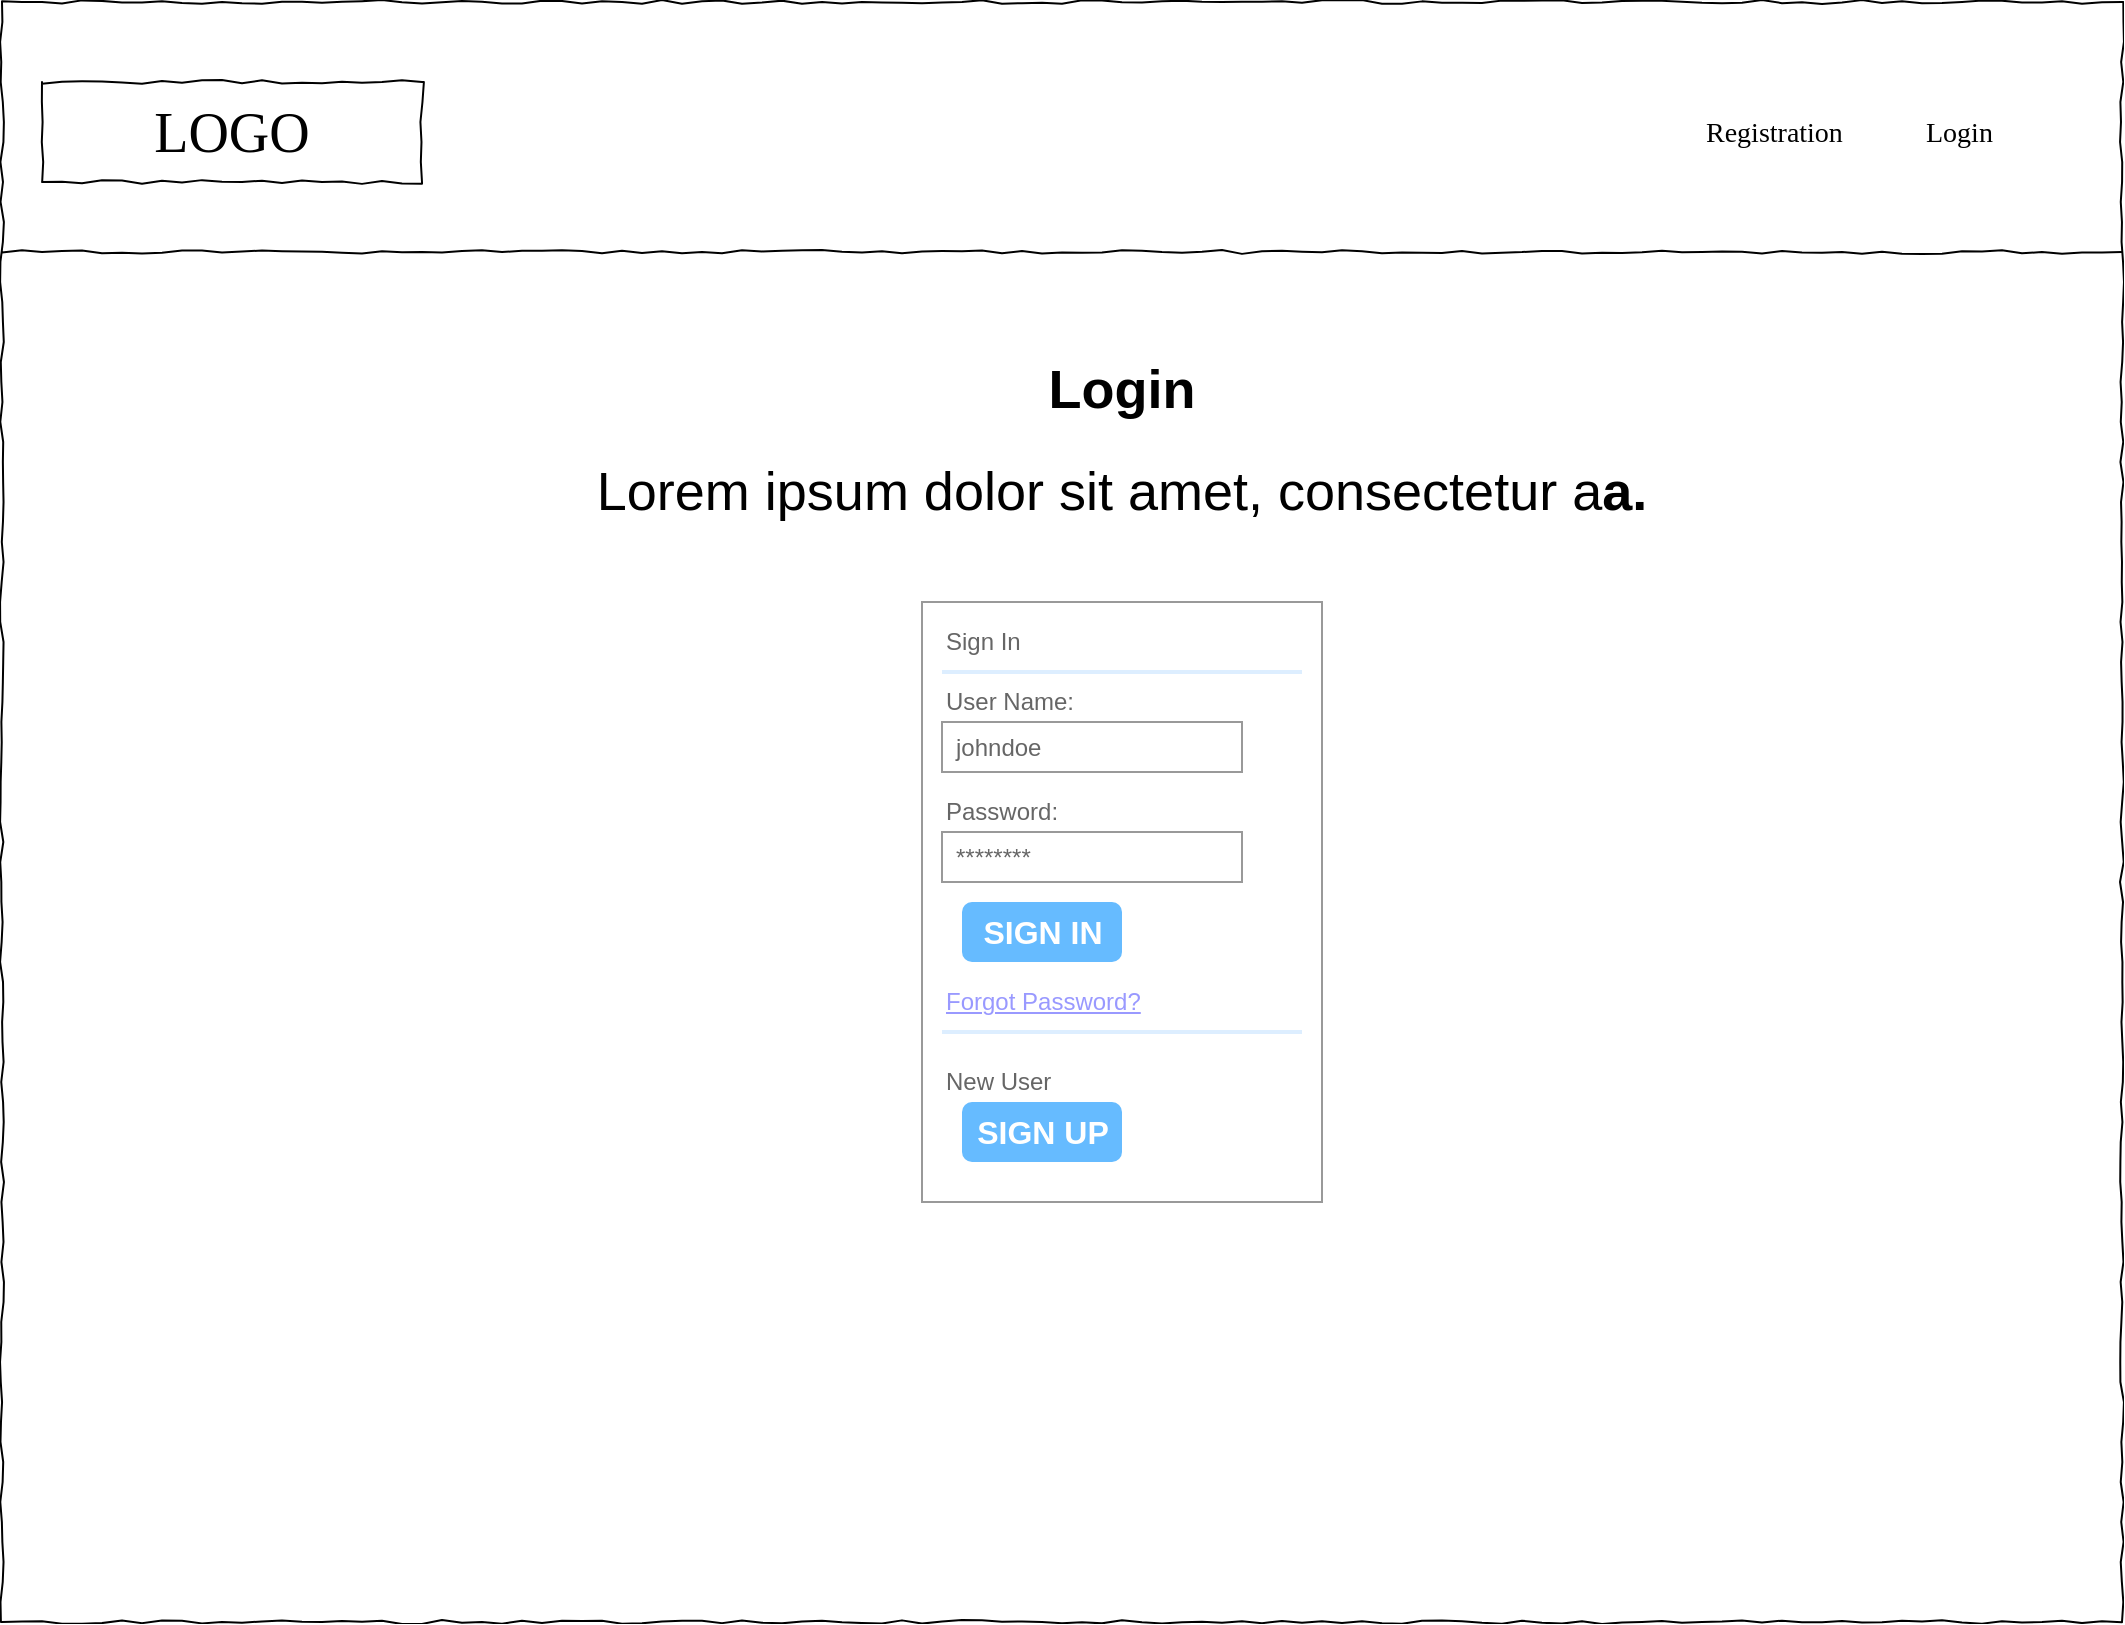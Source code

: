 <mxfile version="14.0.1" type="github" pages="7">
  <diagram name="Login/Registration" id="03018318-947c-dd8e-b7a3-06fadd420f32">
    <mxGraphModel dx="946" dy="614" grid="1" gridSize="10" guides="1" tooltips="1" connect="1" arrows="1" fold="1" page="1" pageScale="1" pageWidth="1100" pageHeight="850" background="#ffffff" math="0" shadow="0">
      <root>
        <mxCell id="0" />
        <mxCell id="1" parent="0" />
        <mxCell id="677b7b8949515195-1" value="" style="whiteSpace=wrap;html=1;rounded=0;shadow=0;labelBackgroundColor=none;strokeColor=#000000;strokeWidth=1;fillColor=none;fontFamily=Verdana;fontSize=12;fontColor=#000000;align=center;comic=1;" parent="1" vertex="1">
          <mxGeometry x="20" y="20" width="1060" height="810" as="geometry" />
        </mxCell>
        <mxCell id="677b7b8949515195-2" value="LOGO" style="whiteSpace=wrap;html=1;rounded=0;shadow=0;labelBackgroundColor=none;strokeWidth=1;fontFamily=Verdana;fontSize=28;align=center;comic=1;" parent="1" vertex="1">
          <mxGeometry x="40" y="60" width="190" height="50" as="geometry" />
        </mxCell>
        <mxCell id="677b7b8949515195-6" value="Registration" style="text;html=1;points=[];align=left;verticalAlign=top;spacingTop=-4;fontSize=14;fontFamily=Verdana" parent="1" vertex="1">
          <mxGeometry x="870" y="75" width="90" height="20" as="geometry" />
        </mxCell>
        <mxCell id="677b7b8949515195-7" value="Login" style="text;html=1;points=[];align=left;verticalAlign=top;spacingTop=-4;fontSize=14;fontFamily=Verdana" parent="1" vertex="1">
          <mxGeometry x="980" y="75" width="60" height="20" as="geometry" />
        </mxCell>
        <mxCell id="677b7b8949515195-9" value="" style="line;strokeWidth=1;html=1;rounded=0;shadow=0;labelBackgroundColor=none;fillColor=none;fontFamily=Verdana;fontSize=14;fontColor=#000000;align=center;comic=1;" parent="1" vertex="1">
          <mxGeometry x="20" y="140" width="1060" height="10" as="geometry" />
        </mxCell>
        <mxCell id="Eh_rqCdvAZqs79h61WrY-1" value="&lt;h1 style=&quot;font-size: 27px&quot;&gt;&lt;span&gt;Login&lt;/span&gt;&lt;/h1&gt;&lt;h1 style=&quot;font-size: 27px&quot;&gt;&lt;span style=&quot;font-weight: normal&quot;&gt;Lorem ipsum dolor sit amet, consectetur a&lt;/span&gt;a.&lt;/h1&gt;" style="text;html=1;strokeColor=none;fillColor=none;spacing=5;spacingTop=-20;whiteSpace=wrap;overflow=hidden;rounded=0;align=center;" parent="1" vertex="1">
          <mxGeometry x="290" y="190" width="580" height="350" as="geometry" />
        </mxCell>
        <mxCell id="B5pPpA7ZG96dleQ2JGec-3" value="" style="strokeWidth=1;shadow=0;dashed=0;align=center;html=1;shape=mxgraph.mockup.forms.rrect;rSize=0;strokeColor=#999999;fillColor=#ffffff;" parent="1" vertex="1">
          <mxGeometry x="480" y="320" width="200" height="300" as="geometry" />
        </mxCell>
        <mxCell id="B5pPpA7ZG96dleQ2JGec-4" value="Sign In" style="strokeWidth=1;shadow=0;dashed=0;align=center;html=1;shape=mxgraph.mockup.forms.anchor;fontSize=12;fontColor=#666666;align=left;resizeWidth=1;spacingLeft=0;" parent="B5pPpA7ZG96dleQ2JGec-3" vertex="1">
          <mxGeometry width="100" height="20" relative="1" as="geometry">
            <mxPoint x="10" y="10" as="offset" />
          </mxGeometry>
        </mxCell>
        <mxCell id="B5pPpA7ZG96dleQ2JGec-5" value="" style="shape=line;strokeColor=#ddeeff;strokeWidth=2;html=1;resizeWidth=1;" parent="B5pPpA7ZG96dleQ2JGec-3" vertex="1">
          <mxGeometry width="180" height="10" relative="1" as="geometry">
            <mxPoint x="10" y="30" as="offset" />
          </mxGeometry>
        </mxCell>
        <mxCell id="B5pPpA7ZG96dleQ2JGec-6" value="User Name:" style="strokeWidth=1;shadow=0;dashed=0;align=center;html=1;shape=mxgraph.mockup.forms.anchor;fontSize=12;fontColor=#666666;align=left;resizeWidth=1;spacingLeft=0;" parent="B5pPpA7ZG96dleQ2JGec-3" vertex="1">
          <mxGeometry width="100" height="20" relative="1" as="geometry">
            <mxPoint x="10" y="40" as="offset" />
          </mxGeometry>
        </mxCell>
        <mxCell id="B5pPpA7ZG96dleQ2JGec-7" value="johndoe" style="strokeWidth=1;shadow=0;dashed=0;align=center;html=1;shape=mxgraph.mockup.forms.rrect;rSize=0;strokeColor=#999999;fontColor=#666666;align=left;spacingLeft=5;resizeWidth=1;" parent="B5pPpA7ZG96dleQ2JGec-3" vertex="1">
          <mxGeometry width="150" height="25" relative="1" as="geometry">
            <mxPoint x="10" y="60" as="offset" />
          </mxGeometry>
        </mxCell>
        <mxCell id="B5pPpA7ZG96dleQ2JGec-8" value="Password:" style="strokeWidth=1;shadow=0;dashed=0;align=center;html=1;shape=mxgraph.mockup.forms.anchor;fontSize=12;fontColor=#666666;align=left;resizeWidth=1;spacingLeft=0;" parent="B5pPpA7ZG96dleQ2JGec-3" vertex="1">
          <mxGeometry width="100" height="20" relative="1" as="geometry">
            <mxPoint x="10" y="95" as="offset" />
          </mxGeometry>
        </mxCell>
        <mxCell id="B5pPpA7ZG96dleQ2JGec-9" value="********" style="strokeWidth=1;shadow=0;dashed=0;align=center;html=1;shape=mxgraph.mockup.forms.rrect;rSize=0;strokeColor=#999999;fontColor=#666666;align=left;spacingLeft=5;resizeWidth=1;" parent="B5pPpA7ZG96dleQ2JGec-3" vertex="1">
          <mxGeometry width="150" height="25" relative="1" as="geometry">
            <mxPoint x="10" y="115" as="offset" />
          </mxGeometry>
        </mxCell>
        <mxCell id="B5pPpA7ZG96dleQ2JGec-10" value="SIGN IN" style="strokeWidth=1;shadow=0;dashed=0;align=center;html=1;shape=mxgraph.mockup.forms.rrect;rSize=5;strokeColor=none;fontColor=#ffffff;fillColor=#66bbff;fontSize=16;fontStyle=1;" parent="B5pPpA7ZG96dleQ2JGec-3" vertex="1">
          <mxGeometry y="1" width="80" height="30" relative="1" as="geometry">
            <mxPoint x="20" y="-150" as="offset" />
          </mxGeometry>
        </mxCell>
        <mxCell id="B5pPpA7ZG96dleQ2JGec-11" value="Forgot Password?" style="strokeWidth=1;shadow=0;dashed=0;align=center;html=1;shape=mxgraph.mockup.forms.anchor;fontSize=12;fontColor=#9999ff;align=left;spacingLeft=0;fontStyle=4;resizeWidth=1;" parent="B5pPpA7ZG96dleQ2JGec-3" vertex="1">
          <mxGeometry y="1" width="150" height="20" relative="1" as="geometry">
            <mxPoint x="10" y="-110" as="offset" />
          </mxGeometry>
        </mxCell>
        <mxCell id="B5pPpA7ZG96dleQ2JGec-12" value="" style="shape=line;strokeColor=#ddeeff;strokeWidth=2;html=1;resizeWidth=1;" parent="B5pPpA7ZG96dleQ2JGec-3" vertex="1">
          <mxGeometry y="1" width="180" height="10" relative="1" as="geometry">
            <mxPoint x="10" y="-90" as="offset" />
          </mxGeometry>
        </mxCell>
        <mxCell id="B5pPpA7ZG96dleQ2JGec-13" value="New User" style="strokeWidth=1;shadow=0;dashed=0;align=center;html=1;shape=mxgraph.mockup.forms.anchor;fontSize=12;fontColor=#666666;align=left;spacingLeft=0;resizeWidth=1;" parent="B5pPpA7ZG96dleQ2JGec-3" vertex="1">
          <mxGeometry y="1" width="150" height="20" relative="1" as="geometry">
            <mxPoint x="10" y="-70" as="offset" />
          </mxGeometry>
        </mxCell>
        <mxCell id="B5pPpA7ZG96dleQ2JGec-14" value="SIGN UP" style="strokeWidth=1;shadow=0;dashed=0;align=center;html=1;shape=mxgraph.mockup.forms.rrect;rSize=5;strokeColor=none;fontColor=#ffffff;fillColor=#66bbff;fontSize=16;fontStyle=1;" parent="B5pPpA7ZG96dleQ2JGec-3" vertex="1">
          <mxGeometry y="1" width="80" height="30" relative="1" as="geometry">
            <mxPoint x="20" y="-50" as="offset" />
          </mxGeometry>
        </mxCell>
      </root>
    </mxGraphModel>
  </diagram>
  <diagram id="E4LvMgzBpvpTxeMS21Gt" name="WelcomePage">
    <mxGraphModel dx="946" dy="614" grid="1" gridSize="10" guides="1" tooltips="1" connect="1" arrows="1" fold="1" page="1" pageScale="1" pageWidth="850" pageHeight="1100" math="0" shadow="0">
      <root>
        <mxCell id="kzMLSO7j1MVrGk2WZ724-0" />
        <mxCell id="kzMLSO7j1MVrGk2WZ724-1" parent="kzMLSO7j1MVrGk2WZ724-0" />
        <mxCell id="PYsCjhNyim533R-y_Sdv-0" value="" style="whiteSpace=wrap;html=1;rounded=0;shadow=0;labelBackgroundColor=none;strokeColor=#000000;strokeWidth=1;fillColor=none;fontFamily=Verdana;fontSize=12;fontColor=#000000;align=center;comic=1;" parent="kzMLSO7j1MVrGk2WZ724-1" vertex="1">
          <mxGeometry y="10" width="1060" height="810" as="geometry" />
        </mxCell>
        <mxCell id="PYsCjhNyim533R-y_Sdv-1" value="LOGO" style="whiteSpace=wrap;html=1;rounded=0;shadow=0;labelBackgroundColor=none;strokeWidth=1;fontFamily=Verdana;fontSize=28;align=center;comic=1;" parent="kzMLSO7j1MVrGk2WZ724-1" vertex="1">
          <mxGeometry x="20" y="50" width="190" height="50" as="geometry" />
        </mxCell>
        <mxCell id="PYsCjhNyim533R-y_Sdv-2" value="Registration" style="text;html=1;points=[];align=left;verticalAlign=top;spacingTop=-4;fontSize=14;fontFamily=Verdana" parent="kzMLSO7j1MVrGk2WZ724-1" vertex="1">
          <mxGeometry x="850" y="65" width="90" height="20" as="geometry" />
        </mxCell>
        <mxCell id="PYsCjhNyim533R-y_Sdv-3" value="Login" style="text;html=1;points=[];align=left;verticalAlign=top;spacingTop=-4;fontSize=14;fontFamily=Verdana" parent="kzMLSO7j1MVrGk2WZ724-1" vertex="1">
          <mxGeometry x="960" y="65" width="60" height="20" as="geometry" />
        </mxCell>
        <mxCell id="PYsCjhNyim533R-y_Sdv-4" value="" style="line;strokeWidth=1;html=1;rounded=0;shadow=0;labelBackgroundColor=none;fillColor=none;fontFamily=Verdana;fontSize=14;fontColor=#000000;align=center;comic=1;" parent="kzMLSO7j1MVrGk2WZ724-1" vertex="1">
          <mxGeometry y="130" width="1060" height="10" as="geometry" />
        </mxCell>
        <mxCell id="PYsCjhNyim533R-y_Sdv-5" value="&lt;h1 style=&quot;font-size: 27px&quot;&gt;&lt;font style=&quot;font-size: 27px&quot;&gt;Project Planner&lt;/font&gt;&lt;/h1&gt;&lt;p style=&quot;font-size: 27px&quot;&gt;Lorem ipsum dolor sit amet, consectetur adipisicing elit, sed do eiusmod tempor incididunt ut labore et dolore magna aliqua.&lt;/p&gt;" style="text;html=1;strokeColor=none;fillColor=none;spacing=5;spacingTop=-20;whiteSpace=wrap;overflow=hidden;rounded=0;align=center;" parent="kzMLSO7j1MVrGk2WZ724-1" vertex="1">
          <mxGeometry x="240" y="300" width="580" height="350" as="geometry" />
        </mxCell>
        <mxCell id="PYsCjhNyim533R-y_Sdv-6" value="Register" style="rounded=0;whiteSpace=wrap;html=1;" parent="kzMLSO7j1MVrGk2WZ724-1" vertex="1">
          <mxGeometry x="360" y="520" width="120" height="30" as="geometry" />
        </mxCell>
        <mxCell id="PYsCjhNyim533R-y_Sdv-7" value="Login" style="rounded=0;whiteSpace=wrap;html=1;" parent="kzMLSO7j1MVrGk2WZ724-1" vertex="1">
          <mxGeometry x="570" y="520" width="120" height="30" as="geometry" />
        </mxCell>
      </root>
    </mxGraphModel>
  </diagram>
  <diagram id="9X2yaquSiFMQRr6Ykvlx" name="Add Project">
    <mxGraphModel dx="946" dy="614" grid="1" gridSize="10" guides="1" tooltips="1" connect="1" arrows="1" fold="1" page="1" pageScale="1" pageWidth="850" pageHeight="1100" math="0" shadow="0">
      <root>
        <mxCell id="FFA3Z_thwjTONJIcZcJd-0" />
        <mxCell id="FFA3Z_thwjTONJIcZcJd-1" parent="FFA3Z_thwjTONJIcZcJd-0" />
        <mxCell id="oOo0GZ8n4JAzy1bEK8M6-1" value="LOGO" style="whiteSpace=wrap;html=1;rounded=0;shadow=0;labelBackgroundColor=none;strokeWidth=1;fontFamily=Verdana;fontSize=28;align=center;comic=1;" parent="FFA3Z_thwjTONJIcZcJd-1" vertex="1">
          <mxGeometry x="20" y="50" width="190" height="50" as="geometry" />
        </mxCell>
        <mxCell id="oOo0GZ8n4JAzy1bEK8M6-3" value="Logout" style="text;html=1;points=[];align=left;verticalAlign=top;spacingTop=-4;fontSize=14;fontFamily=Verdana" parent="FFA3Z_thwjTONJIcZcJd-1" vertex="1">
          <mxGeometry x="960" y="65" width="60" height="20" as="geometry" />
        </mxCell>
        <mxCell id="oOo0GZ8n4JAzy1bEK8M6-4" value="" style="line;strokeWidth=1;html=1;rounded=0;shadow=0;labelBackgroundColor=none;fillColor=none;fontFamily=Verdana;fontSize=14;fontColor=#000000;align=center;comic=1;" parent="FFA3Z_thwjTONJIcZcJd-1" vertex="1">
          <mxGeometry y="130" width="1060" height="10" as="geometry" />
        </mxCell>
        <mxCell id="oOo0GZ8n4JAzy1bEK8M6-8" value="Home" style="text;html=1;points=[];align=left;verticalAlign=top;spacingTop=-4;fontSize=14;fontFamily=Verdana" parent="FFA3Z_thwjTONJIcZcJd-1" vertex="1">
          <mxGeometry x="870" y="65" width="60" height="20" as="geometry" />
        </mxCell>
        <mxCell id="oOo0GZ8n4JAzy1bEK8M6-9" value="Back" style="strokeWidth=1;shadow=0;dashed=0;align=center;html=1;shape=mxgraph.mockup.buttons.button;strokeColor=#666666;fontColor=#ffffff;mainText=;buttonStyle=round;fontSize=17;fontStyle=1;fillColor=#008cff;whiteSpace=wrap;" parent="FFA3Z_thwjTONJIcZcJd-1" vertex="1">
          <mxGeometry x="30" y="170" width="150" height="50" as="geometry" />
        </mxCell>
        <mxCell id="oOo0GZ8n4JAzy1bEK8M6-10" value="Add Project" style="text;strokeColor=none;fillColor=none;html=1;fontSize=32;fontStyle=1;verticalAlign=middle;align=center;" parent="FFA3Z_thwjTONJIcZcJd-1" vertex="1">
          <mxGeometry x="495" y="230" width="130" height="40" as="geometry" />
        </mxCell>
        <mxCell id="oOo0GZ8n4JAzy1bEK8M6-35" value="" style="strokeWidth=1;shadow=0;dashed=0;align=center;html=1;shape=mxgraph.mockup.forms.pwField;strokeColor=#999999;mainText=;align=left;fontColor=#666666;fontSize=17;spacingLeft=3;" parent="FFA3Z_thwjTONJIcZcJd-1" vertex="1">
          <mxGeometry x="440" y="360" width="240" height="30" as="geometry" />
        </mxCell>
        <mxCell id="oOo0GZ8n4JAzy1bEK8M6-36" value="Name" style="text;html=1;strokeColor=none;fillColor=none;align=center;verticalAlign=middle;whiteSpace=wrap;rounded=0;fontSize=32;" parent="FFA3Z_thwjTONJIcZcJd-1" vertex="1">
          <mxGeometry x="440" y="320" width="80" height="30" as="geometry" />
        </mxCell>
        <mxCell id="oOo0GZ8n4JAzy1bEK8M6-38" value="" style="strokeWidth=1;shadow=0;dashed=0;align=center;html=1;shape=mxgraph.mockup.forms.pwField;strokeColor=#999999;mainText=;align=left;fontColor=#666666;fontSize=17;spacingLeft=3;" parent="FFA3Z_thwjTONJIcZcJd-1" vertex="1">
          <mxGeometry x="440" y="460" width="240" height="130" as="geometry" />
        </mxCell>
        <mxCell id="oOo0GZ8n4JAzy1bEK8M6-39" value="Description" style="text;html=1;strokeColor=none;fillColor=none;align=center;verticalAlign=middle;whiteSpace=wrap;rounded=0;fontSize=32;" parent="FFA3Z_thwjTONJIcZcJd-1" vertex="1">
          <mxGeometry x="430" y="410" width="180" height="30" as="geometry" />
        </mxCell>
        <mxCell id="oOo0GZ8n4JAzy1bEK8M6-41" value="Invite" style="text;html=1;strokeColor=none;fillColor=none;align=center;verticalAlign=middle;whiteSpace=wrap;rounded=0;fontSize=32;" parent="FFA3Z_thwjTONJIcZcJd-1" vertex="1">
          <mxGeometry x="440" y="610" width="80" height="30" as="geometry" />
        </mxCell>
        <mxCell id="3ZNLSDLgsgUstnaxFCHT-5" value="UserOne" style="strokeWidth=1;shadow=0;dashed=0;align=center;html=1;shape=mxgraph.mockup.forms.comboBox;strokeColor=#999999;fillColor=#ddeeff;align=left;fillColor2=#aaddff;mainText=;fontColor=#666666;fontSize=17;spacingLeft=3;" parent="FFA3Z_thwjTONJIcZcJd-1" vertex="1">
          <mxGeometry x="440" y="650" width="240" height="30" as="geometry" />
        </mxCell>
        <mxCell id="3ZNLSDLgsgUstnaxFCHT-6" value="Create" style="strokeWidth=1;shadow=0;dashed=0;align=center;html=1;shape=mxgraph.mockup.buttons.button;strokeColor=#666666;fontColor=#ffffff;mainText=;buttonStyle=round;fontSize=17;fontStyle=1;fillColor=#008cff;whiteSpace=wrap;" parent="FFA3Z_thwjTONJIcZcJd-1" vertex="1">
          <mxGeometry x="485" y="740" width="150" height="50" as="geometry" />
        </mxCell>
        <mxCell id="uXf_8jqkT7_RVi0whASu-0" value="" style="whiteSpace=wrap;html=1;rounded=0;shadow=0;labelBackgroundColor=none;strokeColor=#000000;strokeWidth=1;fillColor=none;fontFamily=Verdana;fontSize=12;fontColor=#000000;align=center;comic=1;" parent="FFA3Z_thwjTONJIcZcJd-1" vertex="1">
          <mxGeometry width="1060" height="810" as="geometry" />
        </mxCell>
      </root>
    </mxGraphModel>
  </diagram>
  <diagram id="s7uTbuLIOunlp7VEz-0r" name="Home">
    <mxGraphModel dx="946" dy="614" grid="1" gridSize="10" guides="1" tooltips="1" connect="1" arrows="1" fold="1" page="1" pageScale="1" pageWidth="850" pageHeight="1100" math="0" shadow="0">
      <root>
        <mxCell id="KxbaT_SkNqPlhMA4zEbK-0" />
        <mxCell id="KxbaT_SkNqPlhMA4zEbK-1" parent="KxbaT_SkNqPlhMA4zEbK-0" />
        <mxCell id="wSwOwshAEZtPygpuCHp4-8" value="" style="whiteSpace=wrap;html=1;rounded=0;shadow=0;labelBackgroundColor=none;strokeColor=#000000;strokeWidth=1;fillColor=none;fontFamily=Verdana;fontSize=12;fontColor=#000000;align=center;comic=1;" parent="KxbaT_SkNqPlhMA4zEbK-1" vertex="1">
          <mxGeometry x="30" y="30" width="1060" height="810" as="geometry" />
        </mxCell>
        <mxCell id="wSwOwshAEZtPygpuCHp4-9" value="LOGO" style="whiteSpace=wrap;html=1;rounded=0;shadow=0;labelBackgroundColor=none;strokeWidth=1;fontFamily=Verdana;fontSize=28;align=center;comic=1;" parent="KxbaT_SkNqPlhMA4zEbK-1" vertex="1">
          <mxGeometry x="50" y="70" width="190" height="50" as="geometry" />
        </mxCell>
        <mxCell id="wSwOwshAEZtPygpuCHp4-10" value="My Account&lt;br&gt;" style="text;html=1;points=[];align=left;verticalAlign=top;spacingTop=-4;fontSize=14;fontFamily=Verdana" parent="KxbaT_SkNqPlhMA4zEbK-1" vertex="1">
          <mxGeometry x="880" y="85" width="90" height="20" as="geometry" />
        </mxCell>
        <mxCell id="wSwOwshAEZtPygpuCHp4-11" value="Logout" style="text;html=1;points=[];align=left;verticalAlign=top;spacingTop=-4;fontSize=14;fontFamily=Verdana" parent="KxbaT_SkNqPlhMA4zEbK-1" vertex="1">
          <mxGeometry x="990" y="85" width="60" height="20" as="geometry" />
        </mxCell>
        <mxCell id="wSwOwshAEZtPygpuCHp4-12" value="" style="line;strokeWidth=1;html=1;rounded=0;shadow=0;labelBackgroundColor=none;fillColor=none;fontFamily=Verdana;fontSize=14;fontColor=#000000;align=center;comic=1;" parent="KxbaT_SkNqPlhMA4zEbK-1" vertex="1">
          <mxGeometry x="30" y="150" width="1060" height="10" as="geometry" />
        </mxCell>
        <mxCell id="UYz_EExidNIeRYR5kWIn-0" value="New Project" style="strokeWidth=1;shadow=0;dashed=0;align=center;html=1;shape=mxgraph.mockup.buttons.button;strokeColor=#666666;fontColor=#ffffff;mainText=;buttonStyle=round;fontSize=17;fontStyle=1;fillColor=#008cff;whiteSpace=wrap;" parent="KxbaT_SkNqPlhMA4zEbK-1" vertex="1">
          <mxGeometry x="70" y="210" width="150" height="50" as="geometry" />
        </mxCell>
        <mxCell id="UYz_EExidNIeRYR5kWIn-16" value="" style="group" parent="KxbaT_SkNqPlhMA4zEbK-1" vertex="1" connectable="0">
          <mxGeometry x="70" y="330" width="270" height="210" as="geometry" />
        </mxCell>
        <mxCell id="UYz_EExidNIeRYR5kWIn-12" value="" style="rounded=0;whiteSpace=wrap;html=1;" parent="UYz_EExidNIeRYR5kWIn-16" vertex="1">
          <mxGeometry width="270" height="210" as="geometry" />
        </mxCell>
        <mxCell id="UYz_EExidNIeRYR5kWIn-13" value="&lt;h1&gt;Project Name&lt;/h1&gt;&lt;p&gt;Lorem ipsum dolor sit amet, consectetur adipisicing elit, sed do eiusmod tempor incididunt ut labore et dolore magna aliqua.&lt;/p&gt;" style="text;html=1;strokeColor=none;fillColor=none;spacing=5;spacingTop=-20;whiteSpace=wrap;overflow=hidden;rounded=0;" parent="UYz_EExidNIeRYR5kWIn-16" vertex="1">
          <mxGeometry x="20" y="20" width="190" height="120" as="geometry" />
        </mxCell>
        <mxCell id="UYz_EExidNIeRYR5kWIn-14" value="Edit" style="strokeWidth=1;shadow=0;dashed=0;align=center;html=1;shape=mxgraph.mockup.buttons.button;strokeColor=#666666;fontColor=#ffffff;mainText=;buttonStyle=round;fontSize=17;fontStyle=1;fillColor=#008cff;whiteSpace=wrap;" parent="UYz_EExidNIeRYR5kWIn-16" vertex="1">
          <mxGeometry x="160" y="150" width="90" height="50" as="geometry" />
        </mxCell>
        <mxCell id="UYz_EExidNIeRYR5kWIn-15" value="Open" style="strokeWidth=1;shadow=0;dashed=0;align=center;html=1;shape=mxgraph.mockup.buttons.button;strokeColor=#666666;fontColor=#ffffff;mainText=;buttonStyle=round;fontSize=17;fontStyle=1;fillColor=#008cff;whiteSpace=wrap;" parent="UYz_EExidNIeRYR5kWIn-16" vertex="1">
          <mxGeometry x="20" y="150" width="90" height="50" as="geometry" />
        </mxCell>
        <mxCell id="UYz_EExidNIeRYR5kWIn-17" value="" style="group" parent="KxbaT_SkNqPlhMA4zEbK-1" vertex="1" connectable="0">
          <mxGeometry x="70" y="570" width="270" height="210" as="geometry" />
        </mxCell>
        <mxCell id="UYz_EExidNIeRYR5kWIn-18" value="" style="rounded=0;whiteSpace=wrap;html=1;" parent="UYz_EExidNIeRYR5kWIn-17" vertex="1">
          <mxGeometry width="270" height="210" as="geometry" />
        </mxCell>
        <mxCell id="UYz_EExidNIeRYR5kWIn-19" value="&lt;h1&gt;Project Name&lt;/h1&gt;&lt;p&gt;Lorem ipsum dolor sit amet, consectetur adipisicing elit, sed do eiusmod tempor incididunt ut labore et dolore magna aliqua.&lt;/p&gt;" style="text;html=1;strokeColor=none;fillColor=none;spacing=5;spacingTop=-20;whiteSpace=wrap;overflow=hidden;rounded=0;" parent="UYz_EExidNIeRYR5kWIn-17" vertex="1">
          <mxGeometry x="20" y="20" width="190" height="120" as="geometry" />
        </mxCell>
        <mxCell id="UYz_EExidNIeRYR5kWIn-20" value="Edit" style="strokeWidth=1;shadow=0;dashed=0;align=center;html=1;shape=mxgraph.mockup.buttons.button;strokeColor=#666666;fontColor=#ffffff;mainText=;buttonStyle=round;fontSize=17;fontStyle=1;fillColor=#008cff;whiteSpace=wrap;" parent="UYz_EExidNIeRYR5kWIn-17" vertex="1">
          <mxGeometry x="160" y="150" width="90" height="50" as="geometry" />
        </mxCell>
        <mxCell id="UYz_EExidNIeRYR5kWIn-21" value="Open" style="strokeWidth=1;shadow=0;dashed=0;align=center;html=1;shape=mxgraph.mockup.buttons.button;strokeColor=#666666;fontColor=#ffffff;mainText=;buttonStyle=round;fontSize=17;fontStyle=1;fillColor=#008cff;whiteSpace=wrap;" parent="UYz_EExidNIeRYR5kWIn-17" vertex="1">
          <mxGeometry x="20" y="150" width="90" height="50" as="geometry" />
        </mxCell>
        <mxCell id="UYz_EExidNIeRYR5kWIn-22" value="" style="group" parent="KxbaT_SkNqPlhMA4zEbK-1" vertex="1" connectable="0">
          <mxGeometry x="390" y="330" width="270" height="210" as="geometry" />
        </mxCell>
        <mxCell id="UYz_EExidNIeRYR5kWIn-23" value="" style="rounded=0;whiteSpace=wrap;html=1;" parent="UYz_EExidNIeRYR5kWIn-22" vertex="1">
          <mxGeometry width="270" height="210" as="geometry" />
        </mxCell>
        <mxCell id="UYz_EExidNIeRYR5kWIn-24" value="&lt;h1&gt;Project Name&lt;/h1&gt;&lt;p&gt;Lorem ipsum dolor sit amet, consectetur adipisicing elit, sed do eiusmod tempor incididunt ut labore et dolore magna aliqua.&lt;/p&gt;" style="text;html=1;strokeColor=none;fillColor=none;spacing=5;spacingTop=-20;whiteSpace=wrap;overflow=hidden;rounded=0;" parent="UYz_EExidNIeRYR5kWIn-22" vertex="1">
          <mxGeometry x="20" y="20" width="190" height="120" as="geometry" />
        </mxCell>
        <mxCell id="UYz_EExidNIeRYR5kWIn-25" value="Edit" style="strokeWidth=1;shadow=0;dashed=0;align=center;html=1;shape=mxgraph.mockup.buttons.button;strokeColor=#666666;fontColor=#ffffff;mainText=;buttonStyle=round;fontSize=17;fontStyle=1;fillColor=#008cff;whiteSpace=wrap;" parent="UYz_EExidNIeRYR5kWIn-22" vertex="1">
          <mxGeometry x="160" y="150" width="90" height="50" as="geometry" />
        </mxCell>
        <mxCell id="UYz_EExidNIeRYR5kWIn-26" value="Open" style="strokeWidth=1;shadow=0;dashed=0;align=center;html=1;shape=mxgraph.mockup.buttons.button;strokeColor=#666666;fontColor=#ffffff;mainText=;buttonStyle=round;fontSize=17;fontStyle=1;fillColor=#008cff;whiteSpace=wrap;" parent="UYz_EExidNIeRYR5kWIn-22" vertex="1">
          <mxGeometry x="20" y="150" width="90" height="50" as="geometry" />
        </mxCell>
        <mxCell id="UYz_EExidNIeRYR5kWIn-27" style="edgeStyle=orthogonalEdgeStyle;rounded=0;orthogonalLoop=1;jettySize=auto;html=1;exitX=1;exitY=0.25;exitDx=0;exitDy=0;" parent="KxbaT_SkNqPlhMA4zEbK-1" source="UYz_EExidNIeRYR5kWIn-24" target="wSwOwshAEZtPygpuCHp4-8" edge="1">
          <mxGeometry relative="1" as="geometry" />
        </mxCell>
        <mxCell id="UYz_EExidNIeRYR5kWIn-28" value="" style="group" parent="KxbaT_SkNqPlhMA4zEbK-1" vertex="1" connectable="0">
          <mxGeometry x="390" y="580" width="270" height="210" as="geometry" />
        </mxCell>
        <mxCell id="UYz_EExidNIeRYR5kWIn-29" value="" style="rounded=0;whiteSpace=wrap;html=1;" parent="UYz_EExidNIeRYR5kWIn-28" vertex="1">
          <mxGeometry width="270" height="210" as="geometry" />
        </mxCell>
        <mxCell id="UYz_EExidNIeRYR5kWIn-30" value="&lt;h1&gt;Project Name&lt;/h1&gt;&lt;p&gt;Lorem ipsum dolor sit amet, consectetur adipisicing elit, sed do eiusmod tempor incididunt ut labore et dolore magna aliqua.&lt;/p&gt;" style="text;html=1;strokeColor=none;fillColor=none;spacing=5;spacingTop=-20;whiteSpace=wrap;overflow=hidden;rounded=0;" parent="UYz_EExidNIeRYR5kWIn-28" vertex="1">
          <mxGeometry x="20" y="20" width="190" height="120" as="geometry" />
        </mxCell>
        <mxCell id="UYz_EExidNIeRYR5kWIn-31" value="Edit" style="strokeWidth=1;shadow=0;dashed=0;align=center;html=1;shape=mxgraph.mockup.buttons.button;strokeColor=#666666;fontColor=#ffffff;mainText=;buttonStyle=round;fontSize=17;fontStyle=1;fillColor=#008cff;whiteSpace=wrap;" parent="UYz_EExidNIeRYR5kWIn-28" vertex="1">
          <mxGeometry x="160" y="150" width="90" height="50" as="geometry" />
        </mxCell>
        <mxCell id="UYz_EExidNIeRYR5kWIn-32" value="Open" style="strokeWidth=1;shadow=0;dashed=0;align=center;html=1;shape=mxgraph.mockup.buttons.button;strokeColor=#666666;fontColor=#ffffff;mainText=;buttonStyle=round;fontSize=17;fontStyle=1;fillColor=#008cff;whiteSpace=wrap;" parent="UYz_EExidNIeRYR5kWIn-28" vertex="1">
          <mxGeometry x="20" y="150" width="90" height="50" as="geometry" />
        </mxCell>
        <mxCell id="UYz_EExidNIeRYR5kWIn-33" value="t" style="rounded=0;whiteSpace=wrap;html=1;" parent="KxbaT_SkNqPlhMA4zEbK-1" vertex="1">
          <mxGeometry x="730" y="160" width="360" height="680" as="geometry" />
        </mxCell>
        <mxCell id="UYz_EExidNIeRYR5kWIn-39" value="Active tasks" style="text;html=1;strokeColor=none;fillColor=none;align=center;verticalAlign=middle;whiteSpace=wrap;rounded=0;fontSize=24;fontStyle=1" parent="KxbaT_SkNqPlhMA4zEbK-1" vertex="1">
          <mxGeometry x="750" y="190" width="190" height="20" as="geometry" />
        </mxCell>
        <mxCell id="UYz_EExidNIeRYR5kWIn-40" value="&lt;ul&gt;&lt;li&gt;Task X from Project XY&lt;/li&gt;&lt;li&gt;Task X from Project XY&lt;/li&gt;&lt;li&gt;Task X from Project XY&lt;/li&gt;&lt;/ul&gt;" style="text;strokeColor=none;fillColor=none;html=1;whiteSpace=wrap;verticalAlign=middle;overflow=hidden;fontSize=24;" parent="KxbaT_SkNqPlhMA4zEbK-1" vertex="1">
          <mxGeometry x="770" y="240" width="190" height="290" as="geometry" />
        </mxCell>
      </root>
    </mxGraphModel>
  </diagram>
  <diagram id="RyWBwxw1eIspP0ug8yWC" name="UserPage">
    <mxGraphModel dx="946" dy="614" grid="1" gridSize="10" guides="1" tooltips="1" connect="1" arrows="1" fold="1" page="1" pageScale="1" pageWidth="850" pageHeight="1100" math="0" shadow="0">
      <root>
        <mxCell id="eJ2KwK7DL8mgDWJNjrml-0" />
        <mxCell id="eJ2KwK7DL8mgDWJNjrml-1" parent="eJ2KwK7DL8mgDWJNjrml-0" />
        <mxCell id="gpCwHNxAfeI2e9IU-EdO-0" value="" style="whiteSpace=wrap;html=1;rounded=0;shadow=0;labelBackgroundColor=none;strokeColor=#000000;strokeWidth=1;fillColor=none;fontFamily=Verdana;fontSize=12;fontColor=#000000;align=center;comic=1;" parent="eJ2KwK7DL8mgDWJNjrml-1" vertex="1">
          <mxGeometry x="30" y="30" width="1060" height="810" as="geometry" />
        </mxCell>
        <mxCell id="gpCwHNxAfeI2e9IU-EdO-1" value="LOGO" style="whiteSpace=wrap;html=1;rounded=0;shadow=0;labelBackgroundColor=none;strokeWidth=1;fontFamily=Verdana;fontSize=28;align=center;comic=1;" parent="eJ2KwK7DL8mgDWJNjrml-1" vertex="1">
          <mxGeometry x="50" y="70" width="190" height="50" as="geometry" />
        </mxCell>
        <mxCell id="gpCwHNxAfeI2e9IU-EdO-2" value="Home" style="text;html=1;points=[];align=left;verticalAlign=top;spacingTop=-4;fontSize=14;fontFamily=Verdana" parent="eJ2KwK7DL8mgDWJNjrml-1" vertex="1">
          <mxGeometry x="880" y="85" width="90" height="20" as="geometry" />
        </mxCell>
        <mxCell id="gpCwHNxAfeI2e9IU-EdO-3" value="Logout" style="text;html=1;points=[];align=left;verticalAlign=top;spacingTop=-4;fontSize=14;fontFamily=Verdana" parent="eJ2KwK7DL8mgDWJNjrml-1" vertex="1">
          <mxGeometry x="990" y="85" width="60" height="20" as="geometry" />
        </mxCell>
        <mxCell id="gpCwHNxAfeI2e9IU-EdO-4" value="" style="line;strokeWidth=1;html=1;rounded=0;shadow=0;labelBackgroundColor=none;fillColor=none;fontFamily=Verdana;fontSize=14;fontColor=#000000;align=center;comic=1;" parent="eJ2KwK7DL8mgDWJNjrml-1" vertex="1">
          <mxGeometry x="30" y="150" width="1060" height="10" as="geometry" />
        </mxCell>
        <mxCell id="gpCwHNxAfeI2e9IU-EdO-5" value="My Account" style="text;html=1;strokeColor=none;fillColor=none;align=center;verticalAlign=middle;whiteSpace=wrap;rounded=0;fontSize=32;" parent="eJ2KwK7DL8mgDWJNjrml-1" vertex="1">
          <mxGeometry x="435" y="250" width="250" height="20" as="geometry" />
        </mxCell>
        <mxCell id="gpCwHNxAfeI2e9IU-EdO-6" value="" style="verticalLabelPosition=bottom;shadow=0;dashed=0;align=center;html=1;verticalAlign=top;strokeWidth=1;shape=mxgraph.mockup.containers.userFemale;strokeColor=#666666;strokeColor2=#008cff;fontSize=32;" parent="eJ2KwK7DL8mgDWJNjrml-1" vertex="1">
          <mxGeometry x="170" y="300" width="100" height="100" as="geometry" />
        </mxCell>
        <mxCell id="gpCwHNxAfeI2e9IU-EdO-12" value="" style="strokeWidth=1;shadow=0;dashed=0;align=center;html=1;shape=mxgraph.mockup.forms.rrect;rSize=0;strokeColor=#999999;fillColor=#ffffff;fontSize=32;" parent="eJ2KwK7DL8mgDWJNjrml-1" vertex="1">
          <mxGeometry x="460" y="310" width="200" height="300" as="geometry" />
        </mxCell>
        <mxCell id="gpCwHNxAfeI2e9IU-EdO-13" value="Sign In" style="strokeWidth=1;shadow=0;dashed=0;align=center;html=1;shape=mxgraph.mockup.forms.anchor;fontSize=12;fontColor=#666666;align=left;resizeWidth=1;spacingLeft=0;" parent="gpCwHNxAfeI2e9IU-EdO-12" vertex="1">
          <mxGeometry width="100" height="20" relative="1" as="geometry">
            <mxPoint x="10" y="10" as="offset" />
          </mxGeometry>
        </mxCell>
        <mxCell id="gpCwHNxAfeI2e9IU-EdO-14" value="" style="shape=line;strokeColor=#ddeeff;strokeWidth=2;html=1;resizeWidth=1;" parent="gpCwHNxAfeI2e9IU-EdO-12" vertex="1">
          <mxGeometry width="180" height="10" relative="1" as="geometry">
            <mxPoint x="10" y="30" as="offset" />
          </mxGeometry>
        </mxCell>
        <mxCell id="gpCwHNxAfeI2e9IU-EdO-15" value="Change email" style="strokeWidth=1;shadow=0;dashed=0;align=center;html=1;shape=mxgraph.mockup.forms.anchor;fontSize=12;fontColor=#666666;align=left;resizeWidth=1;spacingLeft=0;" parent="gpCwHNxAfeI2e9IU-EdO-12" vertex="1">
          <mxGeometry width="100" height="20" relative="1" as="geometry">
            <mxPoint x="10" y="40" as="offset" />
          </mxGeometry>
        </mxCell>
        <mxCell id="gpCwHNxAfeI2e9IU-EdO-16" value="johndoe@gmail" style="strokeWidth=1;shadow=0;dashed=0;align=center;html=1;shape=mxgraph.mockup.forms.rrect;rSize=0;strokeColor=#999999;fontColor=#666666;align=left;spacingLeft=5;resizeWidth=1;" parent="gpCwHNxAfeI2e9IU-EdO-12" vertex="1">
          <mxGeometry width="150" height="25" relative="1" as="geometry">
            <mxPoint x="10" y="60" as="offset" />
          </mxGeometry>
        </mxCell>
        <mxCell id="gpCwHNxAfeI2e9IU-EdO-17" value="Change Password" style="strokeWidth=1;shadow=0;dashed=0;align=center;html=1;shape=mxgraph.mockup.forms.anchor;fontSize=12;fontColor=#666666;align=left;resizeWidth=1;spacingLeft=0;" parent="gpCwHNxAfeI2e9IU-EdO-12" vertex="1">
          <mxGeometry width="100" height="20" relative="1" as="geometry">
            <mxPoint x="10" y="95" as="offset" />
          </mxGeometry>
        </mxCell>
        <mxCell id="gpCwHNxAfeI2e9IU-EdO-18" value="********" style="strokeWidth=1;shadow=0;dashed=0;align=center;html=1;shape=mxgraph.mockup.forms.rrect;rSize=0;strokeColor=#999999;fontColor=#666666;align=left;spacingLeft=5;resizeWidth=1;" parent="gpCwHNxAfeI2e9IU-EdO-12" vertex="1">
          <mxGeometry width="150" height="25" relative="1" as="geometry">
            <mxPoint x="10" y="115" as="offset" />
          </mxGeometry>
        </mxCell>
        <mxCell id="gpCwHNxAfeI2e9IU-EdO-19" value="Edit" style="strokeWidth=1;shadow=0;dashed=0;align=center;html=1;shape=mxgraph.mockup.forms.rrect;rSize=5;strokeColor=none;fontColor=#ffffff;fillColor=#66bbff;fontSize=16;fontStyle=1;" parent="gpCwHNxAfeI2e9IU-EdO-12" vertex="1">
          <mxGeometry y="1" width="80" height="30" relative="1" as="geometry">
            <mxPoint x="20" y="-85" as="offset" />
          </mxGeometry>
        </mxCell>
        <mxCell id="gpCwHNxAfeI2e9IU-EdO-24" value="johndoe@gmail" style="strokeWidth=1;shadow=0;dashed=0;align=center;html=1;shape=mxgraph.mockup.forms.rrect;rSize=0;strokeColor=#999999;fontColor=#666666;align=left;spacingLeft=5;resizeWidth=1;" parent="gpCwHNxAfeI2e9IU-EdO-12" vertex="1">
          <mxGeometry width="150" height="25" relative="1" as="geometry">
            <mxPoint x="10" y="170" as="offset" />
          </mxGeometry>
        </mxCell>
        <mxCell id="gpCwHNxAfeI2e9IU-EdO-25" value="Change userName" style="strokeWidth=1;shadow=0;dashed=0;align=center;html=1;shape=mxgraph.mockup.forms.anchor;fontSize=12;fontColor=#666666;align=left;resizeWidth=1;spacingLeft=0;" parent="gpCwHNxAfeI2e9IU-EdO-12" vertex="1">
          <mxGeometry width="100" height="20" relative="1" as="geometry">
            <mxPoint x="10" y="150" as="offset" />
          </mxGeometry>
        </mxCell>
        <mxCell id="gpCwHNxAfeI2e9IU-EdO-26" value="Back" style="strokeWidth=1;shadow=0;dashed=0;align=center;html=1;shape=mxgraph.mockup.buttons.button;strokeColor=#666666;fontColor=#ffffff;mainText=;buttonStyle=round;fontSize=17;fontStyle=1;fillColor=#008cff;whiteSpace=wrap;" parent="eJ2KwK7DL8mgDWJNjrml-1" vertex="1">
          <mxGeometry x="90" y="200" width="150" height="50" as="geometry" />
        </mxCell>
        <mxCell id="gpCwHNxAfeI2e9IU-EdO-27" value="Delete Account" style="strokeWidth=1;shadow=0;dashed=0;align=center;html=1;shape=mxgraph.mockup.buttons.button;strokeColor=#666666;fontColor=#ffffff;mainText=;buttonStyle=round;fontSize=17;fontStyle=1;fillColor=#008cff;whiteSpace=wrap;" parent="eJ2KwK7DL8mgDWJNjrml-1" vertex="1">
          <mxGeometry x="490" y="640" width="140" height="50" as="geometry" />
        </mxCell>
      </root>
    </mxGraphModel>
  </diagram>
  <diagram id="j7PqImL2H_x05aSN5FBk" name="Project View">
    <mxGraphModel dx="946" dy="614" grid="1" gridSize="10" guides="1" tooltips="1" connect="1" arrows="1" fold="1" page="1" pageScale="1" pageWidth="850" pageHeight="1100" math="0" shadow="0">
      <root>
        <mxCell id="FEMmgsu89Q5bj8RA53u_-0" />
        <mxCell id="FEMmgsu89Q5bj8RA53u_-1" parent="FEMmgsu89Q5bj8RA53u_-0" />
        <mxCell id="KkkdK--heZREHZWy8S8E-46" value="" style="rounded=0;whiteSpace=wrap;html=1;fontSize=29;" parent="FEMmgsu89Q5bj8RA53u_-1" vertex="1">
          <mxGeometry x="830" y="370" width="230" height="125" as="geometry" />
        </mxCell>
        <mxCell id="KkkdK--heZREHZWy8S8E-0" value="t" style="whiteSpace=wrap;html=1;rounded=0;shadow=0;labelBackgroundColor=none;strokeColor=#000000;strokeWidth=1;fillColor=none;fontFamily=Verdana;fontSize=12;fontColor=#000000;align=center;comic=1;" parent="FEMmgsu89Q5bj8RA53u_-1" vertex="1">
          <mxGeometry x="30" y="30" width="1060" height="810" as="geometry" />
        </mxCell>
        <mxCell id="KkkdK--heZREHZWy8S8E-1" value="LOGO" style="whiteSpace=wrap;html=1;rounded=0;shadow=0;labelBackgroundColor=none;strokeWidth=1;fontFamily=Verdana;fontSize=28;align=center;comic=1;" parent="FEMmgsu89Q5bj8RA53u_-1" vertex="1">
          <mxGeometry x="50" y="70" width="190" height="50" as="geometry" />
        </mxCell>
        <mxCell id="KkkdK--heZREHZWy8S8E-2" value="Home" style="text;html=1;points=[];align=left;verticalAlign=top;spacingTop=-4;fontSize=14;fontFamily=Verdana" parent="FEMmgsu89Q5bj8RA53u_-1" vertex="1">
          <mxGeometry x="880" y="85" width="90" height="20" as="geometry" />
        </mxCell>
        <mxCell id="KkkdK--heZREHZWy8S8E-3" value="Logout" style="text;html=1;points=[];align=left;verticalAlign=top;spacingTop=-4;fontSize=14;fontFamily=Verdana" parent="FEMmgsu89Q5bj8RA53u_-1" vertex="1">
          <mxGeometry x="990" y="85" width="60" height="20" as="geometry" />
        </mxCell>
        <mxCell id="KkkdK--heZREHZWy8S8E-4" value="" style="line;strokeWidth=1;html=1;rounded=0;shadow=0;labelBackgroundColor=none;fillColor=none;fontFamily=Verdana;fontSize=14;fontColor=#000000;align=center;comic=1;" parent="FEMmgsu89Q5bj8RA53u_-1" vertex="1">
          <mxGeometry x="30" y="150" width="1060" height="10" as="geometry" />
        </mxCell>
        <mxCell id="KkkdK--heZREHZWy8S8E-5" value="&lt;h1 style=&quot;font-size: 34px&quot;&gt;&lt;font style=&quot;font-size: 34px&quot;&gt;Project Name&lt;/font&gt;&lt;/h1&gt;&lt;p style=&quot;font-size: 18px&quot;&gt;&lt;span&gt;L&lt;/span&gt;&lt;font style=&quot;font-size: 18px&quot;&gt;orem ipsum dolor sit amet, consectetur adipisicing elit, sed do eiusmod tempor&lt;/font&gt;&lt;span&gt; incididunt ut labore et dolore magna aliqua.&lt;/span&gt;&lt;/p&gt;" style="text;html=1;strokeColor=none;fillColor=none;spacing=5;spacingTop=-20;whiteSpace=wrap;overflow=hidden;rounded=0;fontSize=29;align=center;" parent="FEMmgsu89Q5bj8RA53u_-1" vertex="1">
          <mxGeometry x="240" y="170" width="620" height="130" as="geometry" />
        </mxCell>
        <mxCell id="KkkdK--heZREHZWy8S8E-7" value="" style="rounded=0;whiteSpace=wrap;html=1;fontSize=29;" parent="FEMmgsu89Q5bj8RA53u_-1" vertex="1">
          <mxGeometry x="70" y="310" width="230" height="470" as="geometry" />
        </mxCell>
        <mxCell id="KkkdK--heZREHZWy8S8E-8" value="" style="rounded=0;whiteSpace=wrap;html=1;fontSize=29;" parent="FEMmgsu89Q5bj8RA53u_-1" vertex="1">
          <mxGeometry x="830" y="310" width="230" height="470" as="geometry" />
        </mxCell>
        <mxCell id="KkkdK--heZREHZWy8S8E-9" value="t" style="rounded=0;whiteSpace=wrap;html=1;fontSize=29;" parent="FEMmgsu89Q5bj8RA53u_-1" vertex="1">
          <mxGeometry x="580" y="310" width="230" height="470" as="geometry" />
        </mxCell>
        <mxCell id="KkkdK--heZREHZWy8S8E-10" value="" style="rounded=0;whiteSpace=wrap;html=1;fontSize=29;" parent="FEMmgsu89Q5bj8RA53u_-1" vertex="1">
          <mxGeometry x="330" y="310" width="230" height="470" as="geometry" />
        </mxCell>
        <mxCell id="KkkdK--heZREHZWy8S8E-11" value="Ready" style="text;html=1;strokeColor=none;fillColor=none;align=center;verticalAlign=middle;whiteSpace=wrap;rounded=0;fontSize=29;" parent="FEMmgsu89Q5bj8RA53u_-1" vertex="1">
          <mxGeometry x="70" y="310" width="230" height="70" as="geometry" />
        </mxCell>
        <mxCell id="KkkdK--heZREHZWy8S8E-13" value="In progress&lt;br&gt;" style="text;html=1;strokeColor=none;fillColor=none;align=center;verticalAlign=middle;whiteSpace=wrap;rounded=0;fontSize=29;" parent="FEMmgsu89Q5bj8RA53u_-1" vertex="1">
          <mxGeometry x="330" y="310" width="230" height="70" as="geometry" />
        </mxCell>
        <mxCell id="KkkdK--heZREHZWy8S8E-16" value="Review" style="text;html=1;strokeColor=none;fillColor=none;align=center;verticalAlign=middle;whiteSpace=wrap;rounded=0;fontSize=29;" parent="FEMmgsu89Q5bj8RA53u_-1" vertex="1">
          <mxGeometry x="580" y="310" width="230" height="70" as="geometry" />
        </mxCell>
        <mxCell id="KkkdK--heZREHZWy8S8E-17" value="Done" style="text;html=1;strokeColor=none;fillColor=none;align=center;verticalAlign=middle;whiteSpace=wrap;rounded=0;fontSize=29;" parent="FEMmgsu89Q5bj8RA53u_-1" vertex="1">
          <mxGeometry x="830" y="310" width="230" height="70" as="geometry" />
        </mxCell>
        <mxCell id="KkkdK--heZREHZWy8S8E-25" value="" style="group" parent="FEMmgsu89Q5bj8RA53u_-1" vertex="1" connectable="0">
          <mxGeometry x="80" y="380" width="220" height="120" as="geometry" />
        </mxCell>
        <mxCell id="KkkdK--heZREHZWy8S8E-26" value="" style="rounded=0;whiteSpace=wrap;html=1;fontSize=29;" parent="KkkdK--heZREHZWy8S8E-25" vertex="1">
          <mxGeometry x="-10" y="-5" width="230" height="125" as="geometry" />
        </mxCell>
        <mxCell id="KkkdK--heZREHZWy8S8E-18" value="Ticket Name" style="text;html=1;strokeColor=none;fillColor=none;align=center;verticalAlign=middle;whiteSpace=wrap;rounded=0;fontSize=29;" parent="KkkdK--heZREHZWy8S8E-25" vertex="1">
          <mxGeometry width="220" height="20" as="geometry" />
        </mxCell>
        <mxCell id="KkkdK--heZREHZWy8S8E-19" value="Assigne" style="text;html=1;strokeColor=none;fillColor=none;align=center;verticalAlign=middle;whiteSpace=wrap;rounded=0;fontSize=29;" parent="KkkdK--heZREHZWy8S8E-25" vertex="1">
          <mxGeometry x="14.348" y="80" width="95.652" height="20" as="geometry" />
        </mxCell>
        <mxCell id="KkkdK--heZREHZWy8S8E-20" value="Story Points" style="text;html=1;strokeColor=none;fillColor=none;align=center;verticalAlign=middle;whiteSpace=wrap;rounded=0;fontSize=29;" parent="KkkdK--heZREHZWy8S8E-25" vertex="1">
          <mxGeometry x="133.913" y="65" width="71.739" height="50" as="geometry" />
        </mxCell>
        <mxCell id="KkkdK--heZREHZWy8S8E-21" value="SortDesc" style="text;html=1;strokeColor=none;fillColor=none;align=center;verticalAlign=middle;whiteSpace=wrap;rounded=0;fontSize=29;" parent="KkkdK--heZREHZWy8S8E-25" vertex="1">
          <mxGeometry x="14.348" y="35" width="191.304" height="20" as="geometry" />
        </mxCell>
        <mxCell id="KkkdK--heZREHZWy8S8E-28" value="" style="group" parent="FEMmgsu89Q5bj8RA53u_-1" vertex="1" connectable="0">
          <mxGeometry x="330" y="380" width="230" height="120" as="geometry" />
        </mxCell>
        <mxCell id="KkkdK--heZREHZWy8S8E-29" value="" style="rounded=0;whiteSpace=wrap;html=1;fontSize=29;" parent="KkkdK--heZREHZWy8S8E-28" vertex="1">
          <mxGeometry y="-5" width="230" height="125" as="geometry" />
        </mxCell>
        <mxCell id="KkkdK--heZREHZWy8S8E-30" value="Ticket Name" style="text;html=1;strokeColor=none;fillColor=none;align=center;verticalAlign=middle;whiteSpace=wrap;rounded=0;fontSize=29;" parent="KkkdK--heZREHZWy8S8E-28" vertex="1">
          <mxGeometry width="230" height="20" as="geometry" />
        </mxCell>
        <mxCell id="KkkdK--heZREHZWy8S8E-31" value="Assigne" style="text;html=1;strokeColor=none;fillColor=none;align=center;verticalAlign=middle;whiteSpace=wrap;rounded=0;fontSize=29;" parent="KkkdK--heZREHZWy8S8E-28" vertex="1">
          <mxGeometry x="15" y="80" width="100" height="20" as="geometry" />
        </mxCell>
        <mxCell id="KkkdK--heZREHZWy8S8E-32" value="Story Points" style="text;html=1;strokeColor=none;fillColor=none;align=center;verticalAlign=middle;whiteSpace=wrap;rounded=0;fontSize=29;" parent="KkkdK--heZREHZWy8S8E-28" vertex="1">
          <mxGeometry x="140" y="65" width="75" height="50" as="geometry" />
        </mxCell>
        <mxCell id="KkkdK--heZREHZWy8S8E-33" value="SortDesc" style="text;html=1;strokeColor=none;fillColor=none;align=center;verticalAlign=middle;whiteSpace=wrap;rounded=0;fontSize=29;" parent="KkkdK--heZREHZWy8S8E-28" vertex="1">
          <mxGeometry x="15" y="35" width="200" height="20" as="geometry" />
        </mxCell>
        <mxCell id="KkkdK--heZREHZWy8S8E-42" value="Ticket Name" style="text;html=1;strokeColor=none;fillColor=none;align=center;verticalAlign=middle;whiteSpace=wrap;rounded=0;fontSize=29;" parent="FEMmgsu89Q5bj8RA53u_-1" vertex="1">
          <mxGeometry x="840" y="375" width="220" height="20" as="geometry" />
        </mxCell>
        <mxCell id="KkkdK--heZREHZWy8S8E-43" value="SortDesc" style="text;html=1;strokeColor=none;fillColor=none;align=center;verticalAlign=middle;whiteSpace=wrap;rounded=0;fontSize=29;" parent="FEMmgsu89Q5bj8RA53u_-1" vertex="1">
          <mxGeometry x="854.348" y="410" width="191.304" height="20" as="geometry" />
        </mxCell>
        <mxCell id="KkkdK--heZREHZWy8S8E-44" value="Assigne" style="text;html=1;strokeColor=none;fillColor=none;align=center;verticalAlign=middle;whiteSpace=wrap;rounded=0;fontSize=29;" parent="FEMmgsu89Q5bj8RA53u_-1" vertex="1">
          <mxGeometry x="854.348" y="455" width="95.652" height="20" as="geometry" />
        </mxCell>
        <mxCell id="KkkdK--heZREHZWy8S8E-45" value="Story Points" style="text;html=1;strokeColor=none;fillColor=none;align=center;verticalAlign=middle;whiteSpace=wrap;rounded=0;fontSize=29;" parent="FEMmgsu89Q5bj8RA53u_-1" vertex="1">
          <mxGeometry x="973.913" y="440" width="71.739" height="50" as="geometry" />
        </mxCell>
      </root>
    </mxGraphModel>
  </diagram>
  <diagram id="a5LFGXYQWe1zflIhkxRU" name="Page-7">
    <mxGraphModel dx="1500" dy="1023" grid="1" gridSize="10" guides="1" tooltips="1" connect="1" arrows="1" fold="1" page="1" pageScale="1" pageWidth="850" pageHeight="1100" math="0" shadow="0">
      <root>
        <mxCell id="BE2BXLlvLqBSSs3Z7zOz-0" />
        <mxCell id="BE2BXLlvLqBSSs3Z7zOz-1" parent="BE2BXLlvLqBSSs3Z7zOz-0" />
        <mxCell id="kwQnoZek00_1qbwiiohp-0" value="t" style="whiteSpace=wrap;html=1;rounded=0;shadow=0;labelBackgroundColor=none;strokeColor=#000000;strokeWidth=1;fillColor=none;fontFamily=Verdana;fontSize=12;fontColor=#000000;align=center;comic=1;" parent="BE2BXLlvLqBSSs3Z7zOz-1" vertex="1">
          <mxGeometry x="30" y="30" width="1060" height="810" as="geometry" />
        </mxCell>
        <mxCell id="CQseSEg55PfpcIj0pZQM-0" value="LOGO" style="whiteSpace=wrap;html=1;rounded=0;shadow=0;labelBackgroundColor=none;strokeWidth=1;fontFamily=Verdana;fontSize=28;align=center;comic=1;" parent="BE2BXLlvLqBSSs3Z7zOz-1" vertex="1">
          <mxGeometry x="50" y="70" width="190" height="50" as="geometry" />
        </mxCell>
        <mxCell id="CQseSEg55PfpcIj0pZQM-1" value="" style="line;strokeWidth=1;html=1;rounded=0;shadow=0;labelBackgroundColor=none;fillColor=none;fontFamily=Verdana;fontSize=14;fontColor=#000000;align=center;comic=1;" parent="BE2BXLlvLqBSSs3Z7zOz-1" vertex="1">
          <mxGeometry x="30" y="150" width="1060" height="10" as="geometry" />
        </mxCell>
        <mxCell id="KD5K8py6SLleWFdkH3BK-0" value="&lt;font style=&quot;font-size: 43px&quot;&gt;Create ticket&lt;/font&gt;" style="text;html=1;strokeColor=none;fillColor=none;align=center;verticalAlign=middle;whiteSpace=wrap;rounded=0;" vertex="1" parent="BE2BXLlvLqBSSs3Z7zOz-1">
          <mxGeometry x="430" y="190" width="260" height="30" as="geometry" />
        </mxCell>
        <mxCell id="KD5K8py6SLleWFdkH3BK-12" value="Ticket title" style="fillColor=none;strokeColor=none;align=left;fontSize=14;" vertex="1" parent="BE2BXLlvLqBSSs3Z7zOz-1">
          <mxGeometry x="170" y="250" width="260" height="40" as="geometry" />
        </mxCell>
        <mxCell id="KD5K8py6SLleWFdkH3BK-13" value="Set up AWS" style="html=1;shadow=0;dashed=0;shape=mxgraph.bootstrap.rrect;rSize=5;fillColor=none;strokeColor=#999999;align=left;spacing=15;fontSize=14;fontColor=#6C767D;" vertex="1" parent="BE2BXLlvLqBSSs3Z7zOz-1">
          <mxGeometry width="800" height="30" relative="1" as="geometry">
            <mxPoint x="170" y="290" as="offset" />
          </mxGeometry>
        </mxCell>
        <mxCell id="KD5K8py6SLleWFdkH3BK-14" value="Story points" style="fillColor=none;strokeColor=none;align=left;fontSize=14;" vertex="1" parent="BE2BXLlvLqBSSs3Z7zOz-1">
          <mxGeometry width="260" height="40" relative="1" as="geometry">
            <mxPoint x="170" y="330" as="offset" />
          </mxGeometry>
        </mxCell>
        <mxCell id="KD5K8py6SLleWFdkH3BK-15" value="1" style="html=1;shadow=0;dashed=0;shape=mxgraph.bootstrap.rrect;rSize=5;fillColor=none;strokeColor=#999999;align=left;spacing=15;fontSize=14;fontColor=#6C767D;" vertex="1" parent="BE2BXLlvLqBSSs3Z7zOz-1">
          <mxGeometry width="800" height="30" relative="1" as="geometry">
            <mxPoint x="170" y="370" as="offset" />
          </mxGeometry>
        </mxCell>
        <mxCell id="KD5K8py6SLleWFdkH3BK-16" value="Select Assignee" style="fillColor=none;strokeColor=none;align=left;fontSize=14;" vertex="1" parent="BE2BXLlvLqBSSs3Z7zOz-1">
          <mxGeometry width="260" height="40" relative="1" as="geometry">
            <mxPoint x="170" y="410" as="offset" />
          </mxGeometry>
        </mxCell>
        <mxCell id="KD5K8py6SLleWFdkH3BK-17" value="" style="html=1;shadow=0;dashed=0;shape=mxgraph.bootstrap.rrect;rSize=5;fillColor=none;strokeColor=#999999;align=left;spacing=15;fontSize=14;fontColor=#6C767D;" vertex="1" parent="BE2BXLlvLqBSSs3Z7zOz-1">
          <mxGeometry width="800" height="100" relative="1" as="geometry">
            <mxPoint x="170" y="450" as="offset" />
          </mxGeometry>
        </mxCell>
        <mxCell id="KD5K8py6SLleWFdkH3BK-18" value="" style="html=1;shadow=0;dashed=0;shape=mxgraph.bootstrap.rightButton;rSize=5;fillColor=#F1F1F1;strokeColor=#999999;" vertex="1" parent="KD5K8py6SLleWFdkH3BK-17">
          <mxGeometry x="1" width="20" height="100" relative="1" as="geometry">
            <mxPoint x="-20" as="offset" />
          </mxGeometry>
        </mxCell>
        <mxCell id="KD5K8py6SLleWFdkH3BK-19" value="" style="fillColor=#C1C1C1;strokeColor=none;" vertex="1" parent="KD5K8py6SLleWFdkH3BK-18">
          <mxGeometry width="16" height="45" relative="1" as="geometry">
            <mxPoint x="2" y="20" as="offset" />
          </mxGeometry>
        </mxCell>
        <mxCell id="KD5K8py6SLleWFdkH3BK-20" value="" style="shape=triangle;direction=north;fillColor=#C1C1C1;strokeColor=none;perimeter=none;" vertex="1" parent="KD5K8py6SLleWFdkH3BK-18">
          <mxGeometry width="10" height="5" relative="1" as="geometry">
            <mxPoint x="5" y="7.5" as="offset" />
          </mxGeometry>
        </mxCell>
        <mxCell id="KD5K8py6SLleWFdkH3BK-21" value="" style="shape=triangle;direction=south;fillColor=#505050;strokeColor=none;perimeter=none;" vertex="1" parent="KD5K8py6SLleWFdkH3BK-18">
          <mxGeometry y="1" width="10" height="5" relative="1" as="geometry">
            <mxPoint x="5" y="-12.5" as="offset" />
          </mxGeometry>
        </mxCell>
        <mxCell id="KD5K8py6SLleWFdkH3BK-22" value="Karel" style="fillColor=none;strokeColor=none;align=left;spacing=15;fontSize=14;fontColor=#6C767D;" vertex="1" parent="KD5K8py6SLleWFdkH3BK-17">
          <mxGeometry width="780" height="20" relative="1" as="geometry">
            <mxPoint y="10" as="offset" />
          </mxGeometry>
        </mxCell>
        <mxCell id="KD5K8py6SLleWFdkH3BK-23" value="Roman" style="fillColor=none;strokeColor=none;align=left;spacing=15;fontSize=14;fontColor=#6C767D;" vertex="1" parent="KD5K8py6SLleWFdkH3BK-17">
          <mxGeometry width="780" height="20" relative="1" as="geometry">
            <mxPoint y="30" as="offset" />
          </mxGeometry>
        </mxCell>
        <mxCell id="KD5K8py6SLleWFdkH3BK-24" value="Petr" style="fillColor=none;strokeColor=none;align=left;spacing=15;fontSize=14;fontColor=#6C767D;" vertex="1" parent="KD5K8py6SLleWFdkH3BK-17">
          <mxGeometry width="780" height="20" relative="1" as="geometry">
            <mxPoint y="50" as="offset" />
          </mxGeometry>
        </mxCell>
        <mxCell id="KD5K8py6SLleWFdkH3BK-25" value="4" style="fillColor=none;strokeColor=none;align=left;spacing=15;fontSize=14;fontColor=#6C767D;" vertex="1" parent="KD5K8py6SLleWFdkH3BK-17">
          <mxGeometry width="780" height="20" relative="1" as="geometry">
            <mxPoint y="70" as="offset" />
          </mxGeometry>
        </mxCell>
        <mxCell id="KD5K8py6SLleWFdkH3BK-26" value="Ticket Description" style="fillColor=none;strokeColor=none;align=left;fontSize=14;" vertex="1" parent="BE2BXLlvLqBSSs3Z7zOz-1">
          <mxGeometry width="260" height="40" relative="1" as="geometry">
            <mxPoint x="170" y="560" as="offset" />
          </mxGeometry>
        </mxCell>
        <mxCell id="KD5K8py6SLleWFdkH3BK-27" value="" style="html=1;shadow=0;dashed=0;shape=mxgraph.bootstrap.rrect;rSize=5;fillColor=none;strokeColor=#999999;align=left;spacing=15;fontSize=14;fontColor=#6C767D;" vertex="1" parent="BE2BXLlvLqBSSs3Z7zOz-1">
          <mxGeometry width="800" height="90" relative="1" as="geometry">
            <mxPoint x="170" y="600" as="offset" />
          </mxGeometry>
        </mxCell>
        <mxCell id="KD5K8py6SLleWFdkH3BK-28" value="Create" style="html=1;shadow=0;dashed=0;shape=mxgraph.bootstrap.rrect;rSize=5;strokeColor=none;strokeWidth=1;fillColor=#0085FC;fontColor=#FFFFFF;whiteSpace=wrap;align=center;verticalAlign=middle;spacingLeft=0;fontStyle=0;fontSize=16;spacing=5;" vertex="1" parent="BE2BXLlvLqBSSs3Z7zOz-1">
          <mxGeometry x="520" y="740" width="80" height="40" as="geometry" />
        </mxCell>
        <mxCell id="KD5K8py6SLleWFdkH3BK-29" value="Cancel" style="html=1;shadow=0;dashed=0;shape=mxgraph.bootstrap.rrect;rSize=5;strokeColor=none;strokeWidth=1;fillColor=#DB2843;fontColor=#FFFFFF;whiteSpace=wrap;align=center;verticalAlign=middle;spacingLeft=0;fontStyle=0;fontSize=16;spacing=5;" vertex="1" parent="BE2BXLlvLqBSSs3Z7zOz-1">
          <mxGeometry x="80" y="190" width="80" height="40" as="geometry" />
        </mxCell>
      </root>
    </mxGraphModel>
  </diagram>
</mxfile>
